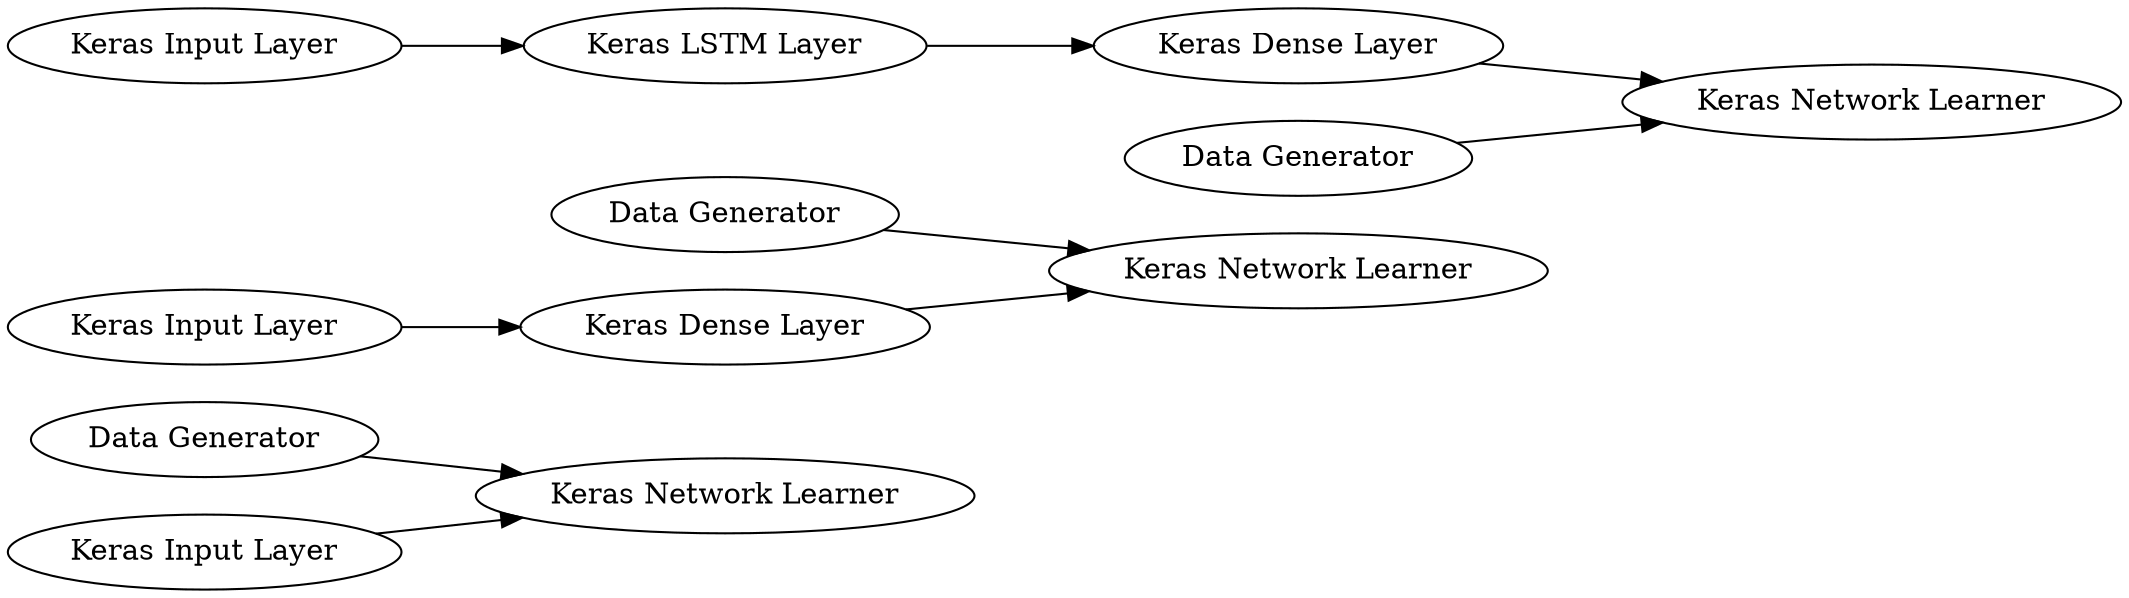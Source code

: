 digraph {
	"662734145943853715_446" [label="Keras Network Learner"]
	"662734145943853715_445" [label="Keras Network Learner"]
	"662734145943853715_433" [label="Data Generator"]
	"662734145943853715_437" [label="Keras Input Layer"]
	"662734145943853715_442" [label="Keras Dense Layer"]
	"662734145943853715_441" [label="Keras LSTM Layer"]
	"662734145943853715_444" [label="Data Generator"]
	"662734145943853715_435" [label="Keras Input Layer"]
	"662734145943853715_443" [label="Keras Network Learner"]
	"662734145943853715_432" [label="Data Generator"]
	"662734145943853715_436" [label="Keras Dense Layer"]
	"662734145943853715_431" [label="Keras Input Layer"]
	"662734145943853715_431" -> "662734145943853715_446"
	"662734145943853715_433" -> "662734145943853715_445"
	"662734145943853715_432" -> "662734145943853715_446"
	"662734145943853715_442" -> "662734145943853715_443"
	"662734145943853715_444" -> "662734145943853715_443"
	"662734145943853715_436" -> "662734145943853715_445"
	"662734145943853715_435" -> "662734145943853715_436"
	"662734145943853715_437" -> "662734145943853715_441"
	"662734145943853715_441" -> "662734145943853715_442"
	rankdir=LR
}
